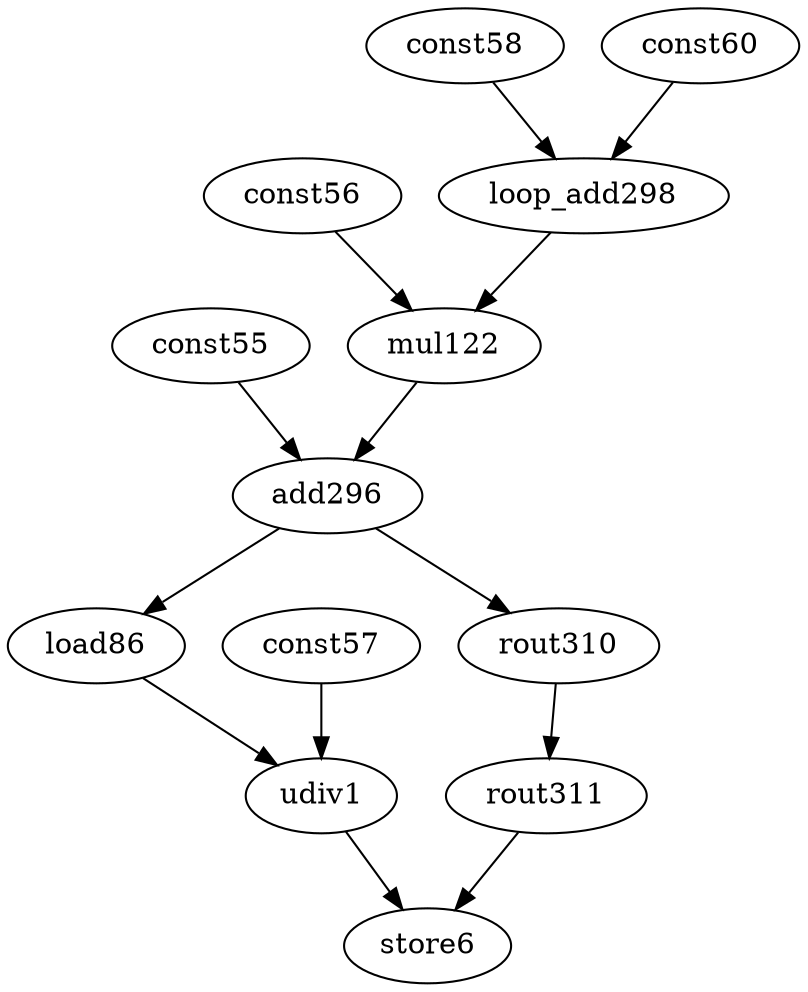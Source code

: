 digraph G {
	const55[opcode=const, llvm="%6"]
	const56[opcode=const, val=4]
	mul122[opcode=mul, llvm="%260", schedule=1]
	add296[opcode=add, llvm="%260", schedule=2]
	load86[opcode=load, llvm="%261", schedule=3]
	const57[opcode=const, llvm="%257"]
	udiv1[opcode=udiv, llvm="%262", schedule=4]
	store6[opcode=store, llvm="store", schedule=5]
	const58[opcode=const, val=1]
	const60[opcode=const, val=0]
	loop_add298[opcode=add, llvm="%259", schedule=0]
	rout310[opcode=rout, schedule=3]
	rout311[opcode=rout, schedule=4]
	loop_add298->mul122[operand=0]
	const56->mul122[operand=1]
	const55->add296[operand=0]
	mul122->add296[operand=1]
	add296->load86[operand=0]
	load86->udiv1[operand=0]
	const57->udiv1[operand=1]
	udiv1->store6[operand=0]
	rout311->store6[operand=1]
	const60->loop_add298[operand=0, type=const_base]
	const58->loop_add298[operand=1]
	add296->rout310[operand=0]
	rout310->rout311[operand=0]
}